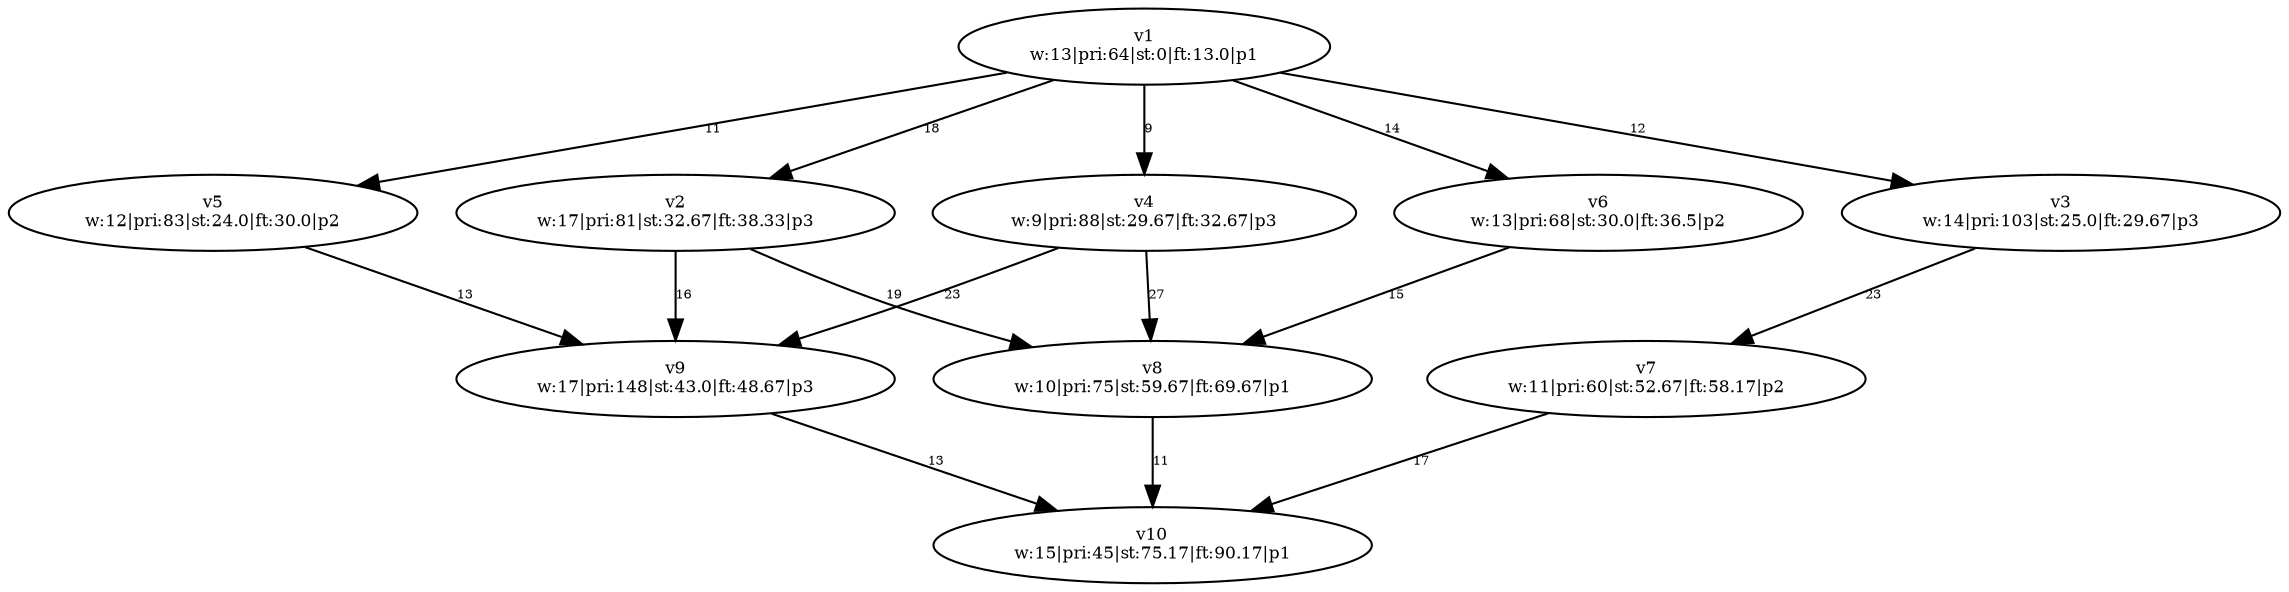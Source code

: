 digraph {
	v1 [label="v1
w:13|pri:64|st:0|ft:13.0|p1" fontsize=8.0]
	v3 [label="v3
w:14|pri:103|st:25.0|ft:29.67|p3" fontsize=8.0]
	v4 [label="v4
w:9|pri:88|st:29.67|ft:32.67|p3" fontsize=8.0]
	v5 [label="v5
w:12|pri:83|st:24.0|ft:30.0|p2" fontsize=8.0]
	v2 [label="v2
w:17|pri:81|st:32.67|ft:38.33|p3" fontsize=8.0]
	v6 [label="v6
w:13|pri:68|st:30.0|ft:36.5|p2" fontsize=8.0]
	v9 [label="v9
w:17|pri:148|st:43.0|ft:48.67|p3" fontsize=8.0]
	v8 [label="v8
w:10|pri:75|st:59.67|ft:69.67|p1" fontsize=8.0]
	v7 [label="v7
w:11|pri:60|st:52.67|ft:58.17|p2" fontsize=8.0]
	v10 [label="v10
w:15|pri:45|st:75.17|ft:90.17|p1" fontsize=8.0]
	v1 -> v2 [label=18 constraint=true fontsize=6.0]
	v1 -> v3 [label=12 constraint=true fontsize=6.0]
	v1 -> v4 [label=9 constraint=true fontsize=6.0]
	v1 -> v5 [label=11 constraint=true fontsize=6.0]
	v1 -> v6 [label=14 constraint=true fontsize=6.0]
	v2 -> v8 [label=19 constraint=true fontsize=6.0]
	v2 -> v9 [label=16 constraint=true fontsize=6.0]
	v3 -> v7 [label=23 constraint=true fontsize=6.0]
	v4 -> v8 [label=27 constraint=true fontsize=6.0]
	v4 -> v9 [label=23 constraint=true fontsize=6.0]
	v5 -> v9 [label=13 constraint=true fontsize=6.0]
	v6 -> v8 [label=15 constraint=true fontsize=6.0]
	v7 -> v10 [label=17 constraint=true fontsize=6.0]
	v8 -> v10 [label=11 constraint=true fontsize=6.0]
	v9 -> v10 [label=13 constraint=true fontsize=6.0]
}
